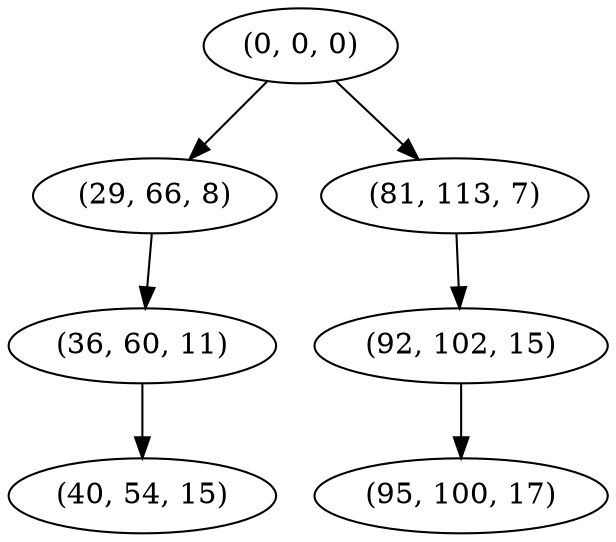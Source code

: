 digraph tree {
    "(0, 0, 0)";
    "(29, 66, 8)";
    "(36, 60, 11)";
    "(40, 54, 15)";
    "(81, 113, 7)";
    "(92, 102, 15)";
    "(95, 100, 17)";
    "(0, 0, 0)" -> "(29, 66, 8)";
    "(0, 0, 0)" -> "(81, 113, 7)";
    "(29, 66, 8)" -> "(36, 60, 11)";
    "(36, 60, 11)" -> "(40, 54, 15)";
    "(81, 113, 7)" -> "(92, 102, 15)";
    "(92, 102, 15)" -> "(95, 100, 17)";
}
